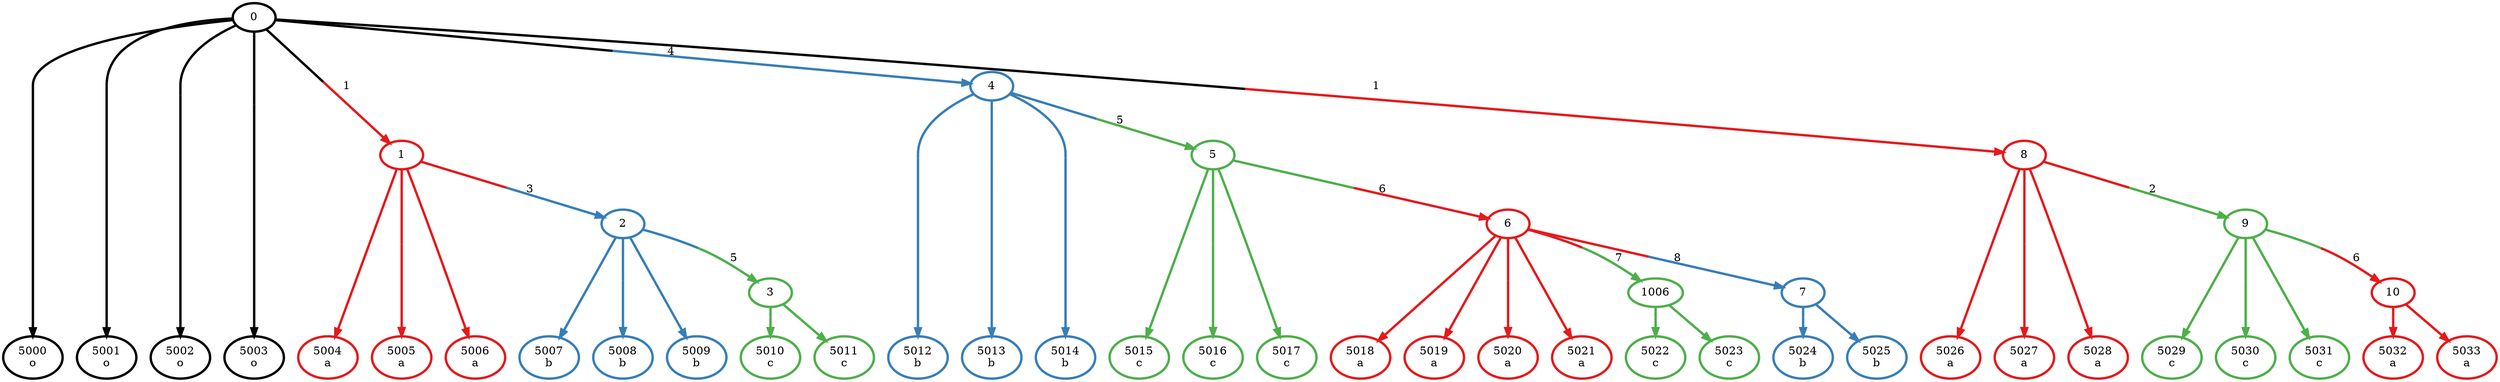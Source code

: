 digraph T {
	{
		rank=same
		0 [penwidth=3,colorscheme=set19,color=0,label="5000\no"]
		1 [penwidth=3,colorscheme=set19,color=0,label="5001\no"]
		2 [penwidth=3,colorscheme=set19,color=0,label="5002\no"]
		3 [penwidth=3,colorscheme=set19,color=0,label="5003\no"]
		4 [penwidth=3,colorscheme=set19,color=1,label="5004\na"]
		5 [penwidth=3,colorscheme=set19,color=1,label="5005\na"]
		6 [penwidth=3,colorscheme=set19,color=1,label="5006\na"]
		7 [penwidth=3,colorscheme=set19,color=2,label="5012\nb"]
		8 [penwidth=3,colorscheme=set19,color=2,label="5013\nb"]
		9 [penwidth=3,colorscheme=set19,color=2,label="5014\nb"]
		10 [penwidth=3,colorscheme=set19,color=1,label="5026\na"]
		11 [penwidth=3,colorscheme=set19,color=1,label="5027\na"]
		12 [penwidth=3,colorscheme=set19,color=1,label="5028\na"]
		13 [penwidth=3,colorscheme=set19,color=2,label="5007\nb"]
		14 [penwidth=3,colorscheme=set19,color=2,label="5008\nb"]
		15 [penwidth=3,colorscheme=set19,color=2,label="5009\nb"]
		16 [penwidth=3,colorscheme=set19,color=3,label="5010\nc"]
		17 [penwidth=3,colorscheme=set19,color=3,label="5011\nc"]
		18 [penwidth=3,colorscheme=set19,color=3,label="5015\nc"]
		19 [penwidth=3,colorscheme=set19,color=3,label="5016\nc"]
		20 [penwidth=3,colorscheme=set19,color=3,label="5017\nc"]
		21 [penwidth=3,colorscheme=set19,color=1,label="5018\na"]
		22 [penwidth=3,colorscheme=set19,color=1,label="5019\na"]
		23 [penwidth=3,colorscheme=set19,color=1,label="5020\na"]
		24 [penwidth=3,colorscheme=set19,color=1,label="5021\na"]
		25 [penwidth=3,colorscheme=set19,color=3,label="5022\nc"]
		26 [penwidth=3,colorscheme=set19,color=3,label="5023\nc"]
		27 [penwidth=3,colorscheme=set19,color=2,label="5024\nb"]
		28 [penwidth=3,colorscheme=set19,color=2,label="5025\nb"]
		29 [penwidth=3,colorscheme=set19,color=3,label="5029\nc"]
		30 [penwidth=3,colorscheme=set19,color=3,label="5030\nc"]
		31 [penwidth=3,colorscheme=set19,color=3,label="5031\nc"]
		32 [penwidth=3,colorscheme=set19,color=1,label="5032\na"]
		33 [penwidth=3,colorscheme=set19,color=1,label="5033\na"]
	}
	34 [penwidth=3,colorscheme=set19,color=0,label="0"]
	35 [penwidth=3,colorscheme=set19,color=1,label="1"]
	36 [penwidth=3,colorscheme=set19,color=2,label="4"]
	37 [penwidth=3,colorscheme=set19,color=1,label="8"]
	38 [penwidth=3,colorscheme=set19,color=2,label="2"]
	39 [penwidth=3,colorscheme=set19,color=3,label="5"]
	40 [penwidth=3,colorscheme=set19,color=3,label="9"]
	41 [penwidth=3,colorscheme=set19,color=3,label="3"]
	42 [penwidth=3,colorscheme=set19,color=1,label="6"]
	43 [penwidth=3,colorscheme=set19,color=3,label="1006"]
	44 [penwidth=3,colorscheme=set19,color=2,label="7"]
	45 [penwidth=3,colorscheme=set19,color=1,label="10"]
	34 -> 35 [penwidth=3,colorscheme=set19,color="0;0.5:1",label="1"]
	34 -> 36 [penwidth=3,colorscheme=set19,color="0;0.5:2",label="4"]
	34 -> 37 [penwidth=3,colorscheme=set19,color="0;0.5:1",label="1"]
	34 -> 0 [penwidth=3,colorscheme=set19,color="0;0.5:0"]
	34 -> 1 [penwidth=3,colorscheme=set19,color="0;0.5:0"]
	34 -> 2 [penwidth=3,colorscheme=set19,color="0;0.5:0"]
	34 -> 3 [penwidth=3,colorscheme=set19,color="0;0.5:0"]
	35 -> 38 [penwidth=3,colorscheme=set19,color="1;0.5:2",label="3"]
	35 -> 4 [penwidth=3,colorscheme=set19,color="1;0.5:1"]
	35 -> 5 [penwidth=3,colorscheme=set19,color="1;0.5:1"]
	35 -> 6 [penwidth=3,colorscheme=set19,color="1;0.5:1"]
	36 -> 39 [penwidth=3,colorscheme=set19,color="2;0.5:3",label="5"]
	36 -> 7 [penwidth=3,colorscheme=set19,color="2;0.5:2"]
	36 -> 8 [penwidth=3,colorscheme=set19,color="2;0.5:2"]
	36 -> 9 [penwidth=3,colorscheme=set19,color="2;0.5:2"]
	37 -> 40 [penwidth=3,colorscheme=set19,color="1;0.5:3",label="2"]
	37 -> 10 [penwidth=3,colorscheme=set19,color="1;0.5:1"]
	37 -> 11 [penwidth=3,colorscheme=set19,color="1;0.5:1"]
	37 -> 12 [penwidth=3,colorscheme=set19,color="1;0.5:1"]
	38 -> 41 [penwidth=3,colorscheme=set19,color="2;0.5:3",label="5"]
	38 -> 13 [penwidth=3,colorscheme=set19,color="2;0.5:2"]
	38 -> 14 [penwidth=3,colorscheme=set19,color="2;0.5:2"]
	38 -> 15 [penwidth=3,colorscheme=set19,color="2;0.5:2"]
	39 -> 42 [penwidth=3,colorscheme=set19,color="3;0.5:1",label="6"]
	39 -> 18 [penwidth=3,colorscheme=set19,color="3;0.5:3"]
	39 -> 19 [penwidth=3,colorscheme=set19,color="3;0.5:3"]
	39 -> 20 [penwidth=3,colorscheme=set19,color="3;0.5:3"]
	40 -> 45 [penwidth=3,colorscheme=set19,color="3;0.5:1",label="6"]
	40 -> 29 [penwidth=3,colorscheme=set19,color="3;0.5:3"]
	40 -> 30 [penwidth=3,colorscheme=set19,color="3;0.5:3"]
	40 -> 31 [penwidth=3,colorscheme=set19,color="3;0.5:3"]
	41 -> 16 [penwidth=3,colorscheme=set19,color="3;0.5:3"]
	41 -> 17 [penwidth=3,colorscheme=set19,color="3;0.5:3"]
	42 -> 43 [penwidth=3,colorscheme=set19,color="1;0.5:3",label="7"]
	42 -> 44 [penwidth=3,colorscheme=set19,color="1;0.5:2",label="8"]
	42 -> 21 [penwidth=3,colorscheme=set19,color="1;0.5:1"]
	42 -> 22 [penwidth=3,colorscheme=set19,color="1;0.5:1"]
	42 -> 23 [penwidth=3,colorscheme=set19,color="1;0.5:1"]
	42 -> 24 [penwidth=3,colorscheme=set19,color="1;0.5:1"]
	43 -> 25 [penwidth=3,colorscheme=set19,color="3;0.5:3"]
	43 -> 26 [penwidth=3,colorscheme=set19,color="3;0.5:3"]
	44 -> 27 [penwidth=3,colorscheme=set19,color="2;0.5:2"]
	44 -> 28 [penwidth=3,colorscheme=set19,color="2;0.5:2"]
	45 -> 32 [penwidth=3,colorscheme=set19,color="1;0.5:1"]
	45 -> 33 [penwidth=3,colorscheme=set19,color="1;0.5:1"]
}
